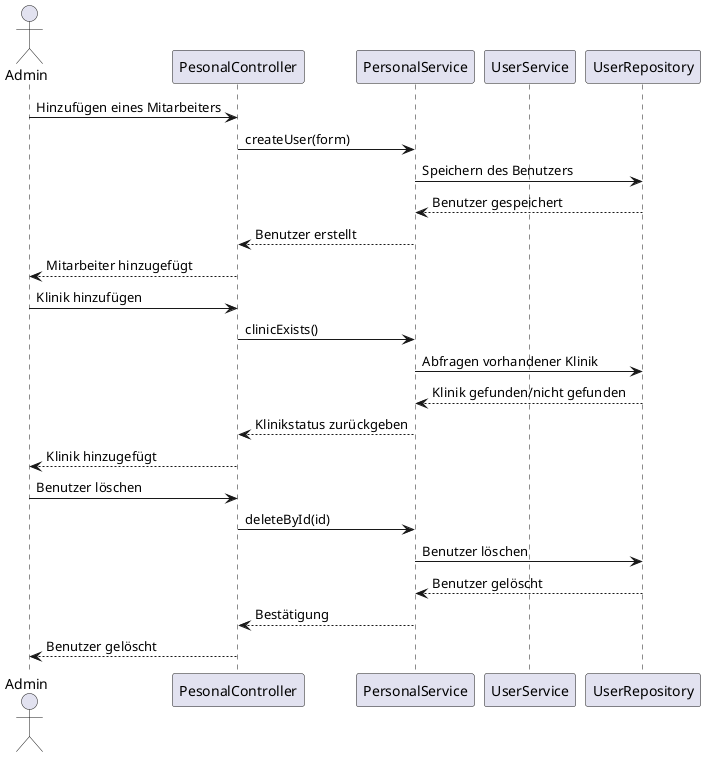 @startuml
actor Admin
participant "PesonalController" as PC
participant "PersonalService" as PS
participant "UserService" as US
participant "UserRepository" as UR

Admin -> PC:  Hinzufügen eines Mitarbeiters
PC -> PS: createUser(form)
PS -> UR:    Speichern des Benutzers
UR --> PS: Benutzer gespeichert
PS --> PC:   Benutzer erstellt
PC --> Admin: Mitarbeiter hinzugefügt

Admin -> PC: Klinik hinzufügen
PC -> PS: clinicExists()
PS -> UR:    Abfragen vorhandener Klinik
UR --> PS: Klinik gefunden/nicht gefunden
PS --> PC:     Klinikstatus zurückgeben
PC --> Admin: Klinik hinzugefügt

Admin -> PC: Benutzer löschen
PC -> PS:    deleteById(id)
PS -> UR:Benutzer löschen
UR --> PS: Benutzer gelöscht
PS --> PC:    Bestätigung
PC --> Admin: Benutzer gelöscht

@enduml
